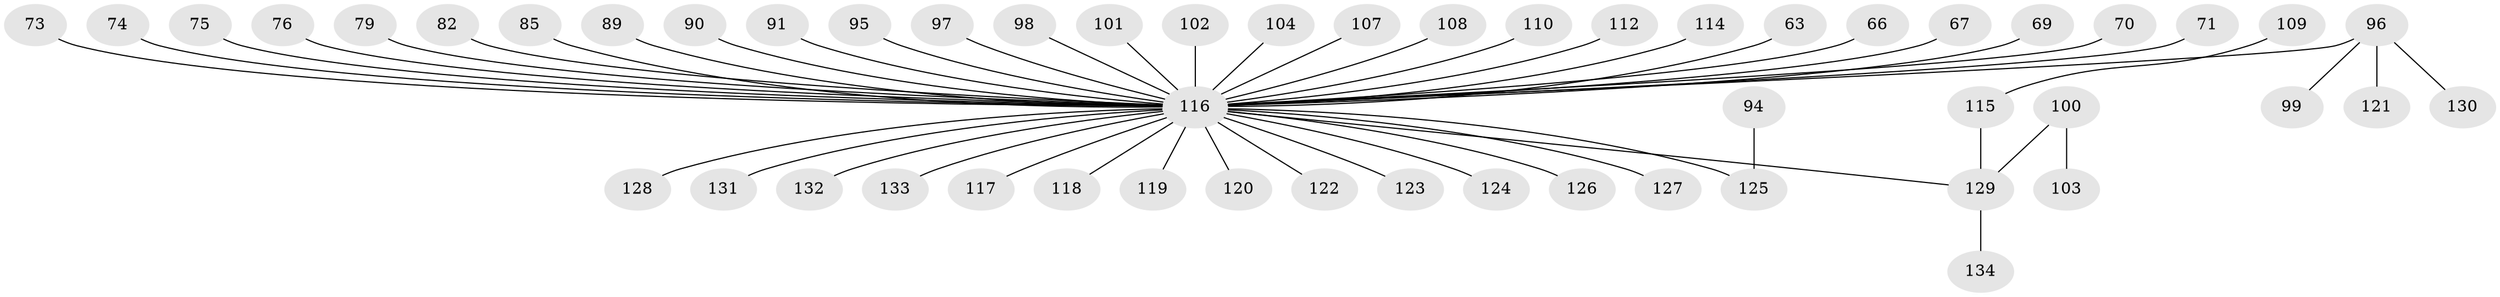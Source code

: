 // original degree distribution, {5: 0.03731343283582089, 7: 0.007462686567164179, 4: 0.05223880597014925, 2: 0.16417910447761194, 6: 0.03731343283582089, 3: 0.1417910447761194, 1: 0.5597014925373134}
// Generated by graph-tools (version 1.1) at 2025/56/03/04/25 21:56:52]
// undirected, 53 vertices, 52 edges
graph export_dot {
graph [start="1"]
  node [color=gray90,style=filled];
  63;
  66;
  67;
  69;
  70;
  71;
  73;
  74;
  75;
  76;
  79;
  82;
  85;
  89;
  90;
  91;
  94;
  95;
  96 [super="+60"];
  97 [super="+62"];
  98;
  99;
  100;
  101;
  102;
  103;
  104;
  107;
  108;
  109;
  110;
  112;
  114;
  115 [super="+51+84"];
  116 [super="+86+113+52+55+61"];
  117;
  118;
  119;
  120;
  121;
  122;
  123;
  124;
  125 [super="+88"];
  126 [super="+54"];
  127;
  128;
  129 [super="+20+22+29+45+56+83"];
  130;
  131;
  132;
  133;
  134;
  63 -- 116;
  66 -- 116;
  67 -- 116;
  69 -- 116;
  70 -- 116;
  71 -- 116;
  73 -- 116;
  74 -- 116;
  75 -- 116;
  76 -- 116;
  79 -- 116;
  82 -- 116;
  85 -- 116;
  89 -- 116;
  90 -- 116;
  91 -- 116;
  94 -- 125;
  95 -- 116;
  96 -- 99;
  96 -- 130;
  96 -- 121;
  96 -- 116;
  97 -- 116;
  98 -- 116;
  100 -- 103;
  100 -- 129;
  101 -- 116;
  102 -- 116;
  104 -- 116;
  107 -- 116;
  108 -- 116;
  109 -- 115;
  110 -- 116;
  112 -- 116;
  114 -- 116;
  115 -- 129;
  116 -- 119;
  116 -- 128;
  116 -- 129;
  116 -- 131;
  116 -- 132;
  116 -- 133;
  116 -- 117;
  116 -- 118;
  116 -- 120;
  116 -- 122;
  116 -- 123;
  116 -- 124;
  116 -- 125;
  116 -- 126;
  116 -- 127;
  129 -- 134;
}
